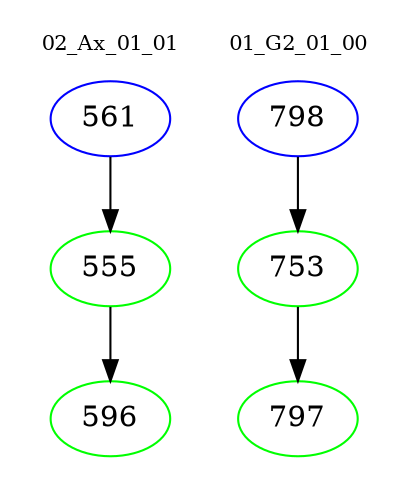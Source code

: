 digraph{
subgraph cluster_0 {
color = white
label = "02_Ax_01_01";
fontsize=10;
T0_561 [label="561", color="blue"]
T0_561 -> T0_555 [color="black"]
T0_555 [label="555", color="green"]
T0_555 -> T0_596 [color="black"]
T0_596 [label="596", color="green"]
}
subgraph cluster_1 {
color = white
label = "01_G2_01_00";
fontsize=10;
T1_798 [label="798", color="blue"]
T1_798 -> T1_753 [color="black"]
T1_753 [label="753", color="green"]
T1_753 -> T1_797 [color="black"]
T1_797 [label="797", color="green"]
}
}
